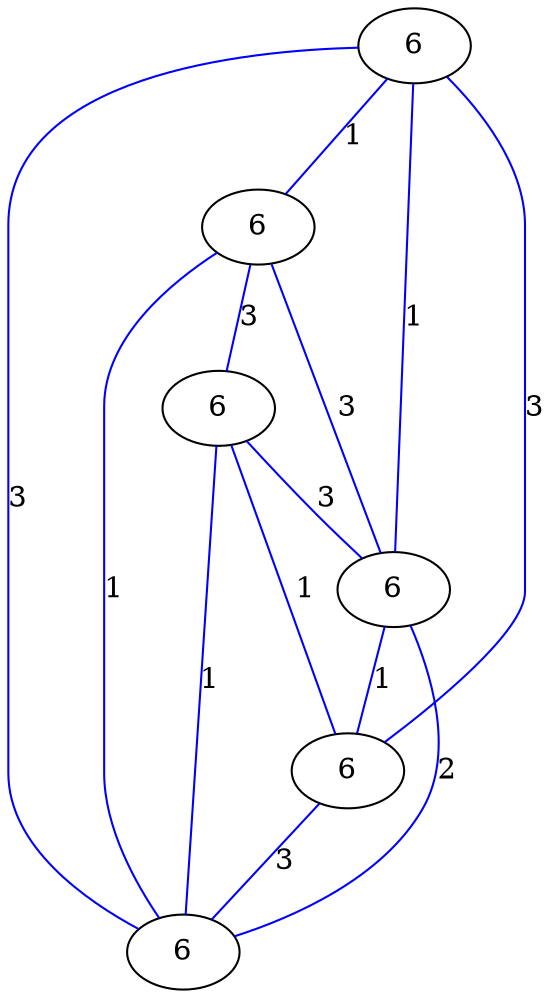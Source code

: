 graph G {
	0 [label="6"];
	1 [label="6"];
	2 [label="6"];
	3 [label="6"];
	4 [label="6"];
	5 [label="6"];
	0 -- 1 [label="1", color=blue];
	0 -- 3 [label="1", color=blue];
	0 -- 4 [label="3", color=blue];
	0 -- 5 [label="3", color=blue];
	1 -- 2 [label="3", color=blue];
	1 -- 3 [label="3", color=blue];
	1 -- 5 [label="1", color=blue];
	2 -- 3 [label="3", color=blue];
	2 -- 4 [label="1", color=blue];
	2 -- 5 [label="1", color=blue];
	3 -- 4 [label="1", color=blue];
	3 -- 5 [label="2", color=blue];
	4 -- 5 [label="3", color=blue];
}
